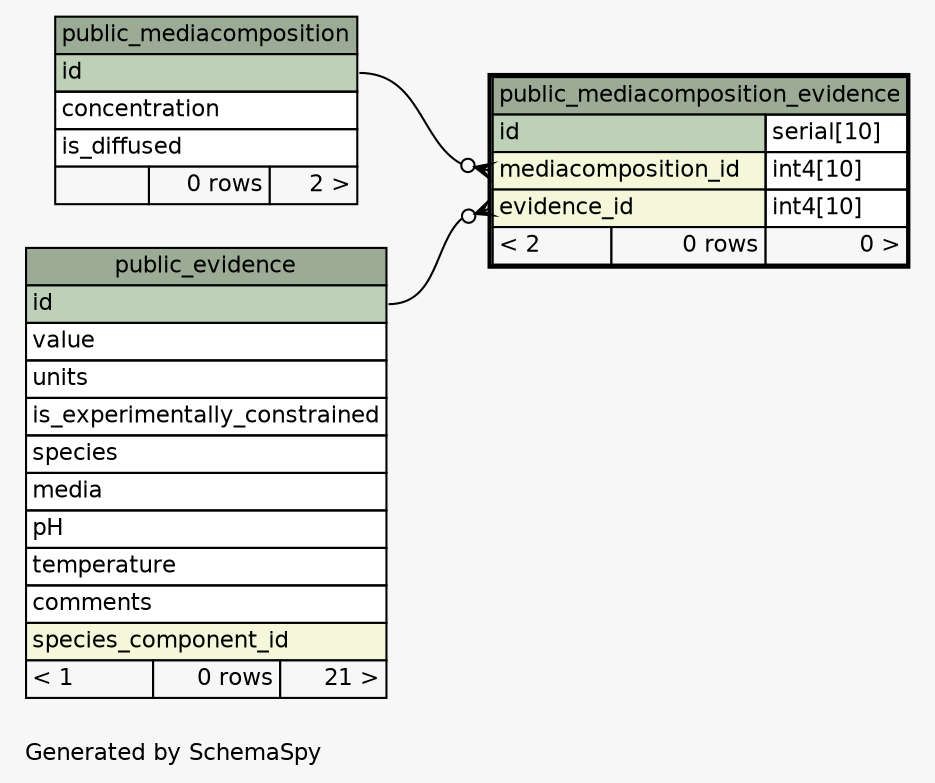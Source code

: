 // dot 2.36.0 on Linux 3.13.0-43-generic
// SchemaSpy rev 590
digraph "oneDegreeRelationshipsDiagram" {
  graph [
    rankdir="RL"
    bgcolor="#f7f7f7"
    label="\nGenerated by SchemaSpy"
    labeljust="l"
    nodesep="0.18"
    ranksep="0.46"
    fontname="Helvetica"
    fontsize="11"
  ];
  node [
    fontname="Helvetica"
    fontsize="11"
    shape="plaintext"
  ];
  edge [
    arrowsize="0.8"
  ];
  "public_mediacomposition_evidence":"evidence_id":w -> "public_evidence":"id":e [arrowhead=none dir=back arrowtail=crowodot];
  "public_mediacomposition_evidence":"mediacomposition_id":w -> "public_mediacomposition":"id":e [arrowhead=none dir=back arrowtail=crowodot];
  "public_evidence" [
    label=<
    <TABLE BORDER="0" CELLBORDER="1" CELLSPACING="0" BGCOLOR="#ffffff">
      <TR><TD COLSPAN="3" BGCOLOR="#9bab96" ALIGN="CENTER">public_evidence</TD></TR>
      <TR><TD PORT="id" COLSPAN="3" BGCOLOR="#bed1b8" ALIGN="LEFT">id</TD></TR>
      <TR><TD PORT="value" COLSPAN="3" ALIGN="LEFT">value</TD></TR>
      <TR><TD PORT="units" COLSPAN="3" ALIGN="LEFT">units</TD></TR>
      <TR><TD PORT="is_experimentally_constrained" COLSPAN="3" ALIGN="LEFT">is_experimentally_constrained</TD></TR>
      <TR><TD PORT="species" COLSPAN="3" ALIGN="LEFT">species</TD></TR>
      <TR><TD PORT="media" COLSPAN="3" ALIGN="LEFT">media</TD></TR>
      <TR><TD PORT="pH" COLSPAN="3" ALIGN="LEFT">pH</TD></TR>
      <TR><TD PORT="temperature" COLSPAN="3" ALIGN="LEFT">temperature</TD></TR>
      <TR><TD PORT="comments" COLSPAN="3" ALIGN="LEFT">comments</TD></TR>
      <TR><TD PORT="species_component_id" COLSPAN="3" BGCOLOR="#f4f7da" ALIGN="LEFT">species_component_id</TD></TR>
      <TR><TD ALIGN="LEFT" BGCOLOR="#f7f7f7">&lt; 1</TD><TD ALIGN="RIGHT" BGCOLOR="#f7f7f7">0 rows</TD><TD ALIGN="RIGHT" BGCOLOR="#f7f7f7">21 &gt;</TD></TR>
    </TABLE>>
    URL="public_evidence.html"
    tooltip="public_evidence"
  ];
  "public_mediacomposition" [
    label=<
    <TABLE BORDER="0" CELLBORDER="1" CELLSPACING="0" BGCOLOR="#ffffff">
      <TR><TD COLSPAN="3" BGCOLOR="#9bab96" ALIGN="CENTER">public_mediacomposition</TD></TR>
      <TR><TD PORT="id" COLSPAN="3" BGCOLOR="#bed1b8" ALIGN="LEFT">id</TD></TR>
      <TR><TD PORT="concentration" COLSPAN="3" ALIGN="LEFT">concentration</TD></TR>
      <TR><TD PORT="is_diffused" COLSPAN="3" ALIGN="LEFT">is_diffused</TD></TR>
      <TR><TD ALIGN="LEFT" BGCOLOR="#f7f7f7">  </TD><TD ALIGN="RIGHT" BGCOLOR="#f7f7f7">0 rows</TD><TD ALIGN="RIGHT" BGCOLOR="#f7f7f7">2 &gt;</TD></TR>
    </TABLE>>
    URL="public_mediacomposition.html"
    tooltip="public_mediacomposition"
  ];
  "public_mediacomposition_evidence" [
    label=<
    <TABLE BORDER="2" CELLBORDER="1" CELLSPACING="0" BGCOLOR="#ffffff">
      <TR><TD COLSPAN="3" BGCOLOR="#9bab96" ALIGN="CENTER">public_mediacomposition_evidence</TD></TR>
      <TR><TD PORT="id" COLSPAN="2" BGCOLOR="#bed1b8" ALIGN="LEFT">id</TD><TD PORT="id.type" ALIGN="LEFT">serial[10]</TD></TR>
      <TR><TD PORT="mediacomposition_id" COLSPAN="2" BGCOLOR="#f4f7da" ALIGN="LEFT">mediacomposition_id</TD><TD PORT="mediacomposition_id.type" ALIGN="LEFT">int4[10]</TD></TR>
      <TR><TD PORT="evidence_id" COLSPAN="2" BGCOLOR="#f4f7da" ALIGN="LEFT">evidence_id</TD><TD PORT="evidence_id.type" ALIGN="LEFT">int4[10]</TD></TR>
      <TR><TD ALIGN="LEFT" BGCOLOR="#f7f7f7">&lt; 2</TD><TD ALIGN="RIGHT" BGCOLOR="#f7f7f7">0 rows</TD><TD ALIGN="RIGHT" BGCOLOR="#f7f7f7">0 &gt;</TD></TR>
    </TABLE>>
    URL="public_mediacomposition_evidence.html"
    tooltip="public_mediacomposition_evidence"
  ];
}
